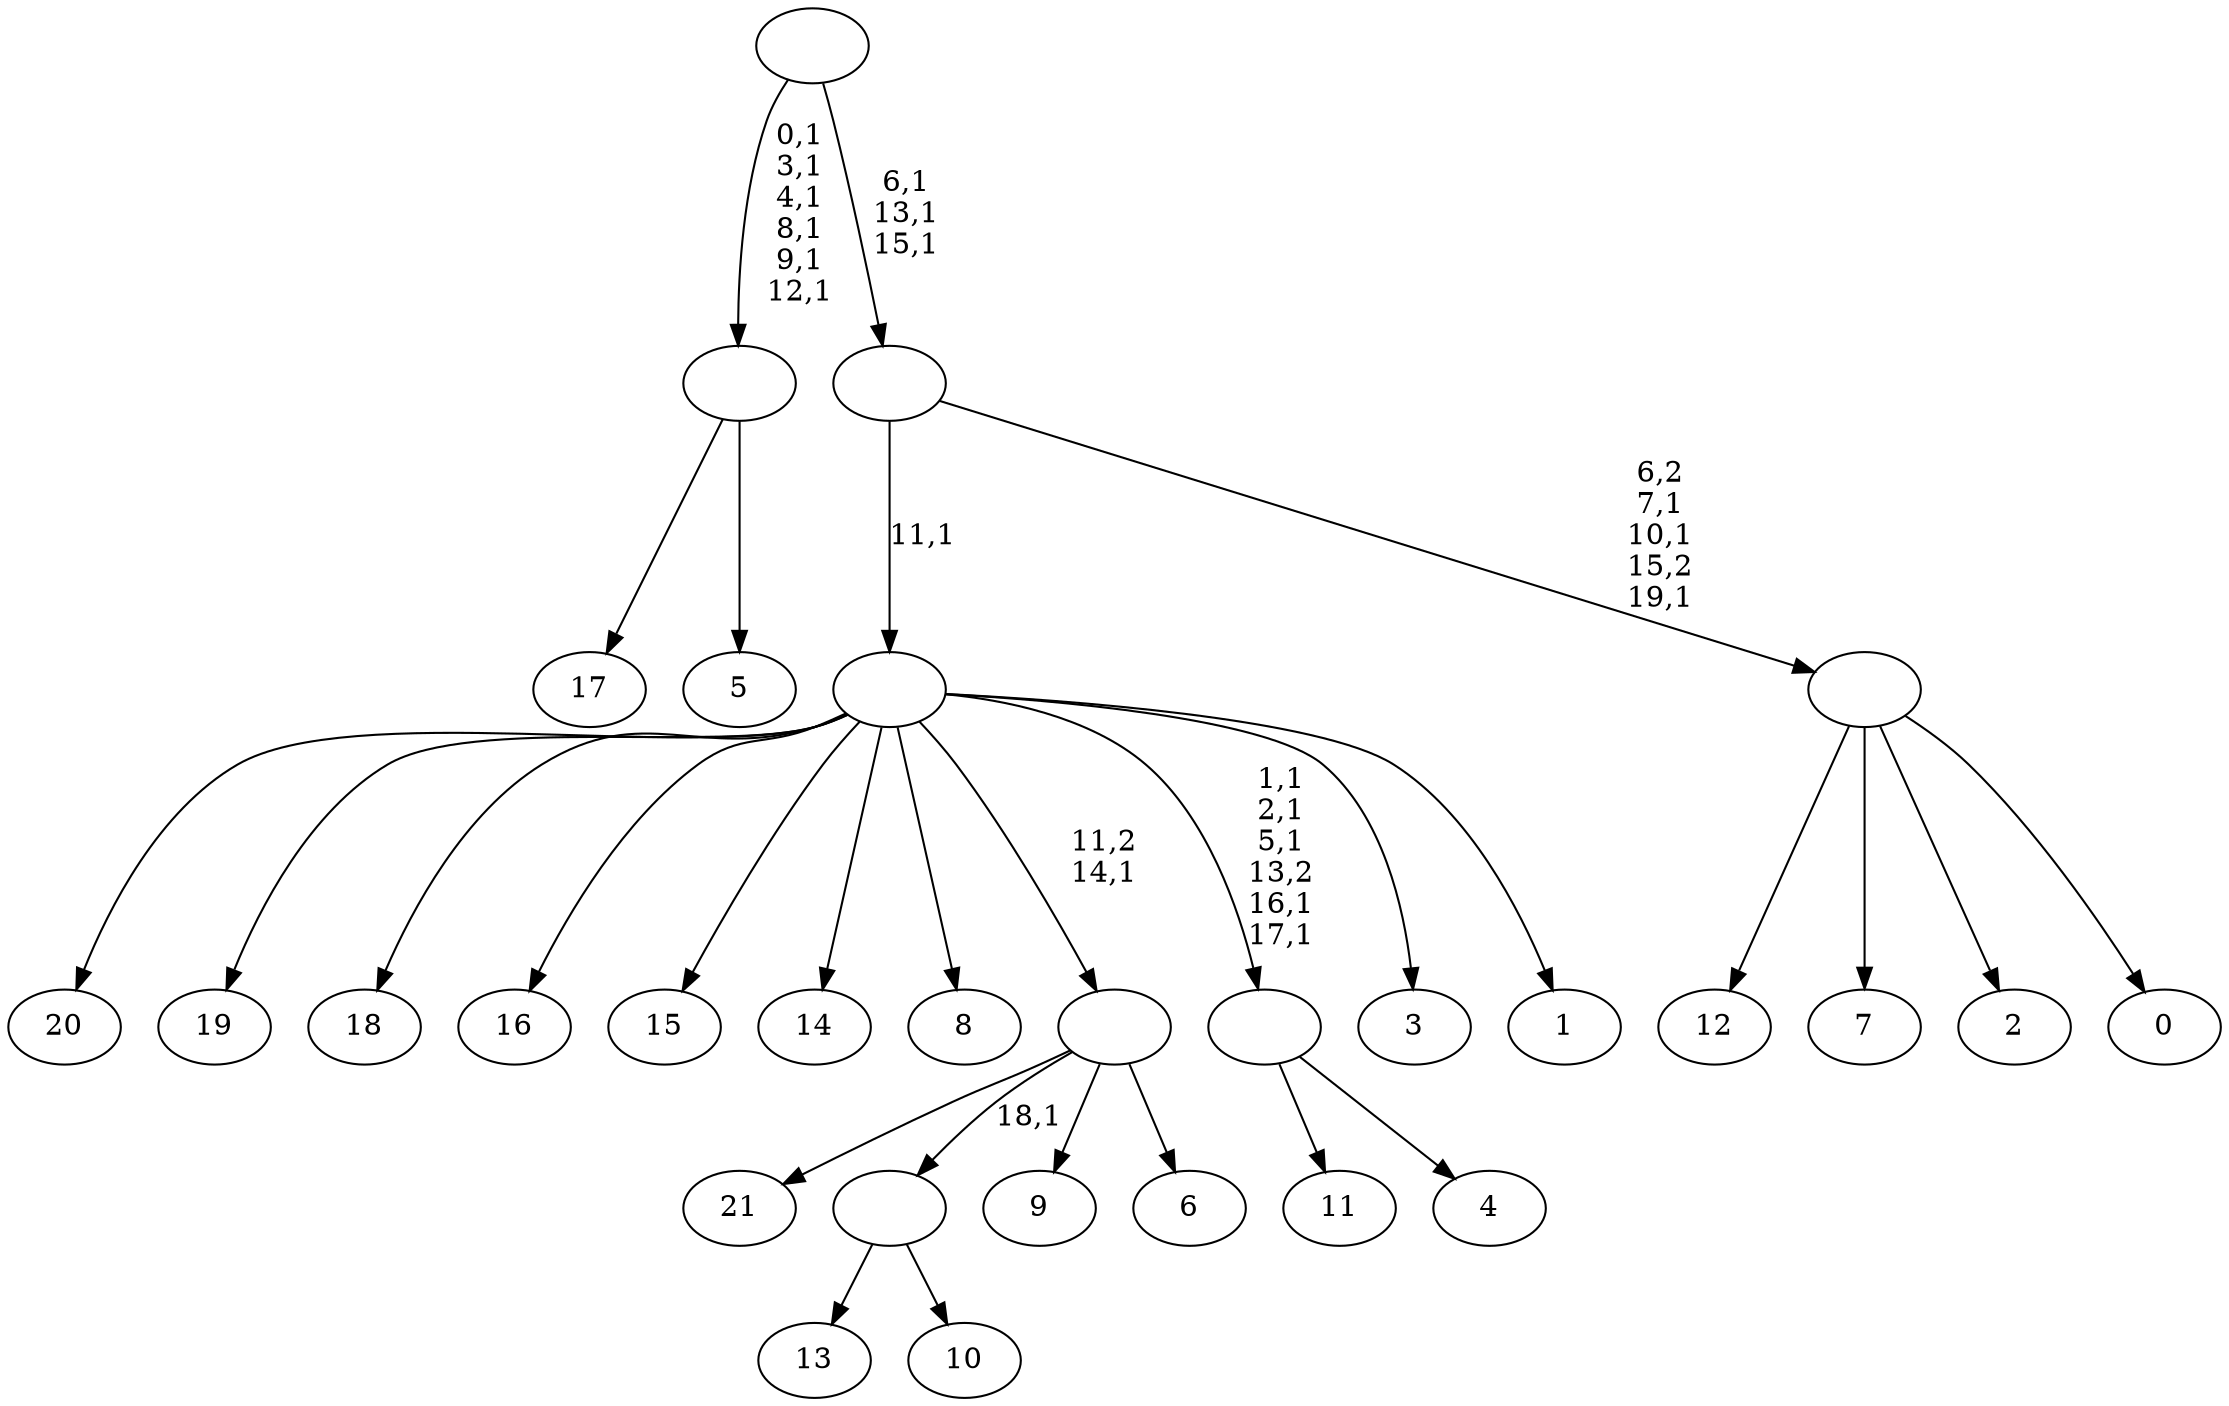 digraph T {
	42 [label="21"]
	41 [label="20"]
	40 [label="19"]
	39 [label="18"]
	38 [label="17"]
	37 [label="16"]
	36 [label="15"]
	35 [label="14"]
	34 [label="13"]
	33 [label="12"]
	32 [label="11"]
	31 [label="10"]
	30 [label=""]
	29 [label="9"]
	28 [label="8"]
	27 [label="7"]
	26 [label="6"]
	25 [label=""]
	24 [label="5"]
	23 [label=""]
	17 [label="4"]
	16 [label=""]
	11 [label="3"]
	10 [label="2"]
	9 [label="1"]
	8 [label=""]
	7 [label="0"]
	6 [label=""]
	3 [label=""]
	0 [label=""]
	30 -> 34 [label=""]
	30 -> 31 [label=""]
	25 -> 42 [label=""]
	25 -> 30 [label="18,1"]
	25 -> 29 [label=""]
	25 -> 26 [label=""]
	23 -> 38 [label=""]
	23 -> 24 [label=""]
	16 -> 32 [label=""]
	16 -> 17 [label=""]
	8 -> 16 [label="1,1\n2,1\n5,1\n13,2\n16,1\n17,1"]
	8 -> 41 [label=""]
	8 -> 40 [label=""]
	8 -> 39 [label=""]
	8 -> 37 [label=""]
	8 -> 36 [label=""]
	8 -> 35 [label=""]
	8 -> 28 [label=""]
	8 -> 25 [label="11,2\n14,1"]
	8 -> 11 [label=""]
	8 -> 9 [label=""]
	6 -> 33 [label=""]
	6 -> 27 [label=""]
	6 -> 10 [label=""]
	6 -> 7 [label=""]
	3 -> 6 [label="6,2\n7,1\n10,1\n15,2\n19,1"]
	3 -> 8 [label="11,1"]
	0 -> 3 [label="6,1\n13,1\n15,1"]
	0 -> 23 [label="0,1\n3,1\n4,1\n8,1\n9,1\n12,1"]
}
